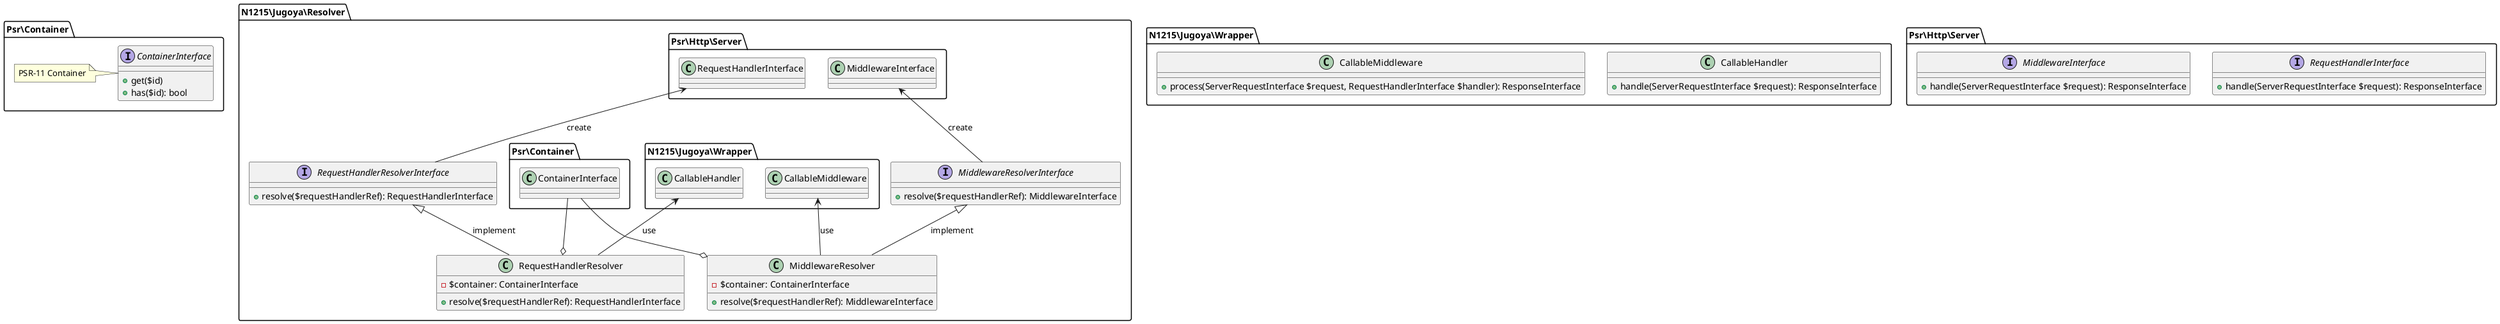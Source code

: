 @startuml

package N1215\Jugoya\Resolver {
    interface RequestHandlerResolverInterface {
        + resolve($requestHandlerRef): RequestHandlerInterface
    }
    interface MiddlewareResolverInterface {
        + resolve($requestHandlerRef): MiddlewareInterface
    }

    class RequestHandlerResolver {
        - $container: ContainerInterface
        + resolve($requestHandlerRef): RequestHandlerInterface
    }
    class MiddlewareResolver {
        - $container: ContainerInterface
        + resolve($requestHandlerRef): MiddlewareInterface
    }

    Psr\Http\Server.RequestHandlerInterface <-- RequestHandlerResolverInterface: create
    Psr\Http\Server.MiddlewareInterface <-- MiddlewareResolverInterface: create

    RequestHandlerResolverInterface <|-- RequestHandlerResolver: implement
    MiddlewareResolverInterface <|-- MiddlewareResolver: implement

    Psr\Container.ContainerInterface --o RequestHandlerResolver
    Psr\Container.ContainerInterface --o MiddlewareResolver

    N1215\Jugoya\Wrapper.CallableHandler <-- RequestHandlerResolver: use
    N1215\Jugoya\Wrapper.CallableMiddleware <-- MiddlewareResolver: use
}

package N1215\Jugoya\Wrapper {
    class CallableHandler {
        + handle(ServerRequestInterface $request): ResponseInterface
    }
    class CallableMiddleware {
        + process(ServerRequestInterface $request, RequestHandlerInterface $handler): ResponseInterface
    }
}

package Psr\Container {
    interface ContainerInterface {
        + get($id)
        + has($id): bool
    }
    note left of ContainerInterface: PSR-11 Container
}

package Psr\Http\Server {
    interface RequestHandlerInterface {
        + handle(ServerRequestInterface $request): ResponseInterface
    }

    interface MiddlewareInterface {
        + handle(ServerRequestInterface $request): ResponseInterface
    }
}

@enduml